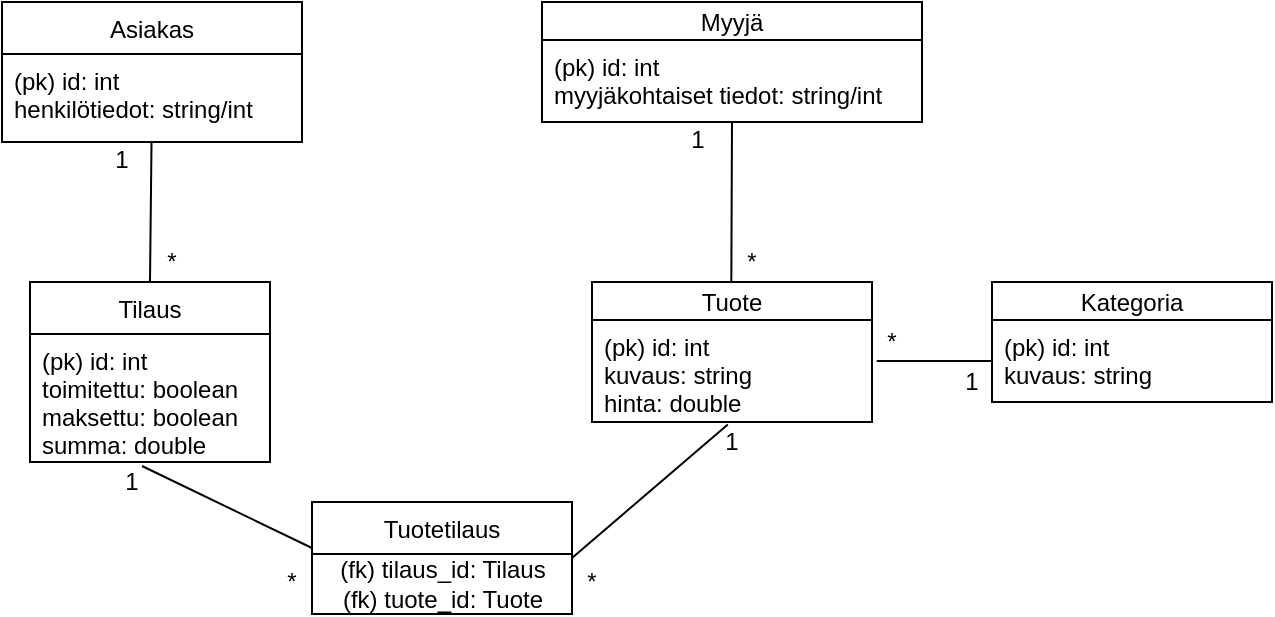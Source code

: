 <mxfile version="12.5.5" type="device"><diagram id="GuDCfkKAsSSbWps7Ohpe" name="Page-1"><mxGraphModel dx="981" dy="526" grid="1" gridSize="10" guides="1" tooltips="1" connect="1" arrows="1" fold="1" page="1" pageScale="1" pageWidth="827" pageHeight="1169" math="0" shadow="0"><root><mxCell id="0"/><mxCell id="1" parent="0"/><mxCell id="Y79-v3gFvCSqDxaRGd06-1" value="Asiakas" style="swimlane;fontStyle=0;childLayout=stackLayout;horizontal=1;startSize=26;fillColor=none;horizontalStack=0;resizeParent=1;resizeParentMax=0;resizeLast=0;collapsible=1;marginBottom=0;" vertex="1" parent="1"><mxGeometry x="65" y="140" width="150" height="70" as="geometry"/></mxCell><mxCell id="Y79-v3gFvCSqDxaRGd06-2" value="(pk) id: int&#xA;henkilötiedot: string/int" style="text;strokeColor=none;fillColor=none;align=left;verticalAlign=top;spacingLeft=4;spacingRight=4;overflow=hidden;rotatable=0;points=[[0,0.5],[1,0.5]];portConstraint=eastwest;" vertex="1" parent="Y79-v3gFvCSqDxaRGd06-1"><mxGeometry y="26" width="150" height="44" as="geometry"/></mxCell><mxCell id="Y79-v3gFvCSqDxaRGd06-5" value="Myyjä" style="swimlane;fontStyle=0;childLayout=stackLayout;horizontal=1;startSize=19;fillColor=none;horizontalStack=0;resizeParent=1;resizeParentMax=0;resizeLast=0;collapsible=1;marginBottom=0;" vertex="1" parent="1"><mxGeometry x="335" y="140" width="190" height="60" as="geometry"/></mxCell><mxCell id="Y79-v3gFvCSqDxaRGd06-6" value="(pk) id: int&#xA;myyjäkohtaiset tiedot: string/int&#xA;" style="text;strokeColor=none;fillColor=none;align=left;verticalAlign=top;spacingLeft=4;spacingRight=4;overflow=hidden;rotatable=0;points=[[0,0.5],[1,0.5]];portConstraint=eastwest;" vertex="1" parent="Y79-v3gFvCSqDxaRGd06-5"><mxGeometry y="19" width="190" height="41" as="geometry"/></mxCell><mxCell id="Y79-v3gFvCSqDxaRGd06-7" value="Tuote" style="swimlane;fontStyle=0;childLayout=stackLayout;horizontal=1;startSize=19;fillColor=none;horizontalStack=0;resizeParent=1;resizeParentMax=0;resizeLast=0;collapsible=1;marginBottom=0;" vertex="1" parent="1"><mxGeometry x="360" y="280" width="140" height="70" as="geometry"/></mxCell><mxCell id="Y79-v3gFvCSqDxaRGd06-8" value="(pk) id: int&#xA;kuvaus: string&#xA;hinta: double&#xA;&#xA;" style="text;strokeColor=none;fillColor=none;align=left;verticalAlign=top;spacingLeft=4;spacingRight=4;overflow=hidden;rotatable=0;points=[[0,0.5],[1,0.5]];portConstraint=eastwest;" vertex="1" parent="Y79-v3gFvCSqDxaRGd06-7"><mxGeometry y="19" width="140" height="51" as="geometry"/></mxCell><mxCell id="Y79-v3gFvCSqDxaRGd06-10" value="Tilaus" style="swimlane;fontStyle=0;childLayout=stackLayout;horizontal=1;startSize=26;fillColor=none;horizontalStack=0;resizeParent=1;resizeParentMax=0;resizeLast=0;collapsible=1;marginBottom=0;" vertex="1" parent="1"><mxGeometry x="79" y="280" width="120" height="90" as="geometry"/></mxCell><mxCell id="Y79-v3gFvCSqDxaRGd06-11" value="(pk) id: int&#xA;toimitettu: boolean &#xA;maksettu: boolean&#xA;summa: double&#xA;" style="text;strokeColor=none;fillColor=none;align=left;verticalAlign=top;spacingLeft=4;spacingRight=4;overflow=hidden;rotatable=0;points=[[0,0.5],[1,0.5]];portConstraint=eastwest;" vertex="1" parent="Y79-v3gFvCSqDxaRGd06-10"><mxGeometry y="26" width="120" height="64" as="geometry"/></mxCell><mxCell id="Y79-v3gFvCSqDxaRGd06-12" value="Tuotetilaus" style="swimlane;fontStyle=0;childLayout=stackLayout;horizontal=1;startSize=26;fillColor=none;horizontalStack=0;resizeParent=1;resizeParentMax=0;resizeLast=0;collapsible=1;marginBottom=0;" vertex="1" parent="1"><mxGeometry x="220" y="390" width="130" height="56" as="geometry"/></mxCell><mxCell id="Y79-v3gFvCSqDxaRGd06-43" value="&lt;div&gt;(fk) tilaus_id: Tilaus&lt;/div&gt;&lt;div&gt;(fk) tuote_id: Tuote&lt;br&gt;&lt;/div&gt;" style="text;html=1;align=center;verticalAlign=middle;resizable=0;points=[];autosize=1;" vertex="1" parent="Y79-v3gFvCSqDxaRGd06-12"><mxGeometry y="26" width="130" height="30" as="geometry"/></mxCell><mxCell id="Y79-v3gFvCSqDxaRGd06-15" value="" style="endArrow=none;html=1;" edge="1" parent="1"><mxGeometry width="50" height="50" relative="1" as="geometry"><mxPoint x="220" y="413" as="sourcePoint"/><mxPoint x="135" y="372" as="targetPoint"/></mxGeometry></mxCell><mxCell id="Y79-v3gFvCSqDxaRGd06-16" value="" style="endArrow=none;html=1;exitX=1;exitY=0.5;exitDx=0;exitDy=0;entryX=0.485;entryY=1.024;entryDx=0;entryDy=0;entryPerimeter=0;" edge="1" parent="1" source="Y79-v3gFvCSqDxaRGd06-12" target="Y79-v3gFvCSqDxaRGd06-8"><mxGeometry width="50" height="50" relative="1" as="geometry"><mxPoint x="227" y="423.01" as="sourcePoint"/><mxPoint x="430" y="339" as="targetPoint"/></mxGeometry></mxCell><mxCell id="Y79-v3gFvCSqDxaRGd06-17" value="" style="endArrow=none;html=1;exitX=0.5;exitY=0;exitDx=0;exitDy=0;" edge="1" parent="1" source="Y79-v3gFvCSqDxaRGd06-10" target="Y79-v3gFvCSqDxaRGd06-2"><mxGeometry width="50" height="50" relative="1" as="geometry"><mxPoint x="230" y="423" as="sourcePoint"/><mxPoint x="130" y="210" as="targetPoint"/></mxGeometry></mxCell><mxCell id="Y79-v3gFvCSqDxaRGd06-18" value="*" style="text;html=1;strokeColor=none;fillColor=none;align=center;verticalAlign=middle;whiteSpace=wrap;rounded=0;" vertex="1" parent="1"><mxGeometry x="130" y="260" width="40" height="20" as="geometry"/></mxCell><mxCell id="Y79-v3gFvCSqDxaRGd06-20" value="1" style="text;html=1;strokeColor=none;fillColor=none;align=center;verticalAlign=middle;whiteSpace=wrap;rounded=0;" vertex="1" parent="1"><mxGeometry x="110" y="210" width="30" height="18" as="geometry"/></mxCell><mxCell id="Y79-v3gFvCSqDxaRGd06-28" value="*" style="text;html=1;strokeColor=none;fillColor=none;align=center;verticalAlign=middle;whiteSpace=wrap;rounded=0;" vertex="1" parent="1"><mxGeometry x="350" y="420" width="20" height="20" as="geometry"/></mxCell><mxCell id="Y79-v3gFvCSqDxaRGd06-29" value="1" style="text;html=1;strokeColor=none;fillColor=none;align=center;verticalAlign=middle;whiteSpace=wrap;rounded=0;" vertex="1" parent="1"><mxGeometry x="420" y="350" width="20" height="20" as="geometry"/></mxCell><mxCell id="Y79-v3gFvCSqDxaRGd06-31" value="1" style="text;html=1;strokeColor=none;fillColor=none;align=center;verticalAlign=middle;whiteSpace=wrap;rounded=0;" vertex="1" parent="1"><mxGeometry x="120" y="370" width="20" height="20" as="geometry"/></mxCell><mxCell id="Y79-v3gFvCSqDxaRGd06-33" value="*" style="text;html=1;strokeColor=none;fillColor=none;align=center;verticalAlign=middle;whiteSpace=wrap;rounded=0;" vertex="1" parent="1"><mxGeometry x="200" y="420" width="20" height="20" as="geometry"/></mxCell><mxCell id="Y79-v3gFvCSqDxaRGd06-35" value="" style="endArrow=none;html=1;exitX=0.5;exitY=0;exitDx=0;exitDy=0;entryX=0.5;entryY=1;entryDx=0;entryDy=0;" edge="1" parent="1" target="Y79-v3gFvCSqDxaRGd06-5"><mxGeometry width="50" height="50" relative="1" as="geometry"><mxPoint x="429.66" y="280" as="sourcePoint"/><mxPoint x="429.66" y="220" as="targetPoint"/></mxGeometry></mxCell><mxCell id="Y79-v3gFvCSqDxaRGd06-36" value="1" style="text;html=1;strokeColor=none;fillColor=none;align=center;verticalAlign=middle;whiteSpace=wrap;rounded=0;" vertex="1" parent="1"><mxGeometry x="398.31" y="200" width="30" height="18" as="geometry"/></mxCell><mxCell id="Y79-v3gFvCSqDxaRGd06-39" value="*" style="text;html=1;strokeColor=none;fillColor=none;align=center;verticalAlign=middle;whiteSpace=wrap;rounded=0;" vertex="1" parent="1"><mxGeometry x="420" y="260" width="40" height="20" as="geometry"/></mxCell><mxCell id="Y79-v3gFvCSqDxaRGd06-44" value="Kategoria" style="swimlane;fontStyle=0;childLayout=stackLayout;horizontal=1;startSize=19;fillColor=none;horizontalStack=0;resizeParent=1;resizeParentMax=0;resizeLast=0;collapsible=1;marginBottom=0;" vertex="1" parent="1"><mxGeometry x="560" y="280" width="140" height="60" as="geometry"/></mxCell><mxCell id="Y79-v3gFvCSqDxaRGd06-45" value="(pk) id: int&#xA;kuvaus: string&#xA;&#xA;" style="text;strokeColor=none;fillColor=none;align=left;verticalAlign=top;spacingLeft=4;spacingRight=4;overflow=hidden;rotatable=0;points=[[0,0.5],[1,0.5]];portConstraint=eastwest;" vertex="1" parent="Y79-v3gFvCSqDxaRGd06-44"><mxGeometry y="19" width="140" height="41" as="geometry"/></mxCell><mxCell id="Y79-v3gFvCSqDxaRGd06-46" value="" style="endArrow=none;html=1;exitX=0;exitY=0.5;exitDx=0;exitDy=0;entryX=1.017;entryY=0.402;entryDx=0;entryDy=0;entryPerimeter=0;" edge="1" parent="1" source="Y79-v3gFvCSqDxaRGd06-45" target="Y79-v3gFvCSqDxaRGd06-8"><mxGeometry width="50" height="50" relative="1" as="geometry"><mxPoint x="360" y="428" as="sourcePoint"/><mxPoint x="437.9" y="361.224" as="targetPoint"/></mxGeometry></mxCell><mxCell id="Y79-v3gFvCSqDxaRGd06-47" value="1" style="text;html=1;strokeColor=none;fillColor=none;align=center;verticalAlign=middle;whiteSpace=wrap;rounded=0;" vertex="1" parent="1"><mxGeometry x="540" y="320" width="20" height="20" as="geometry"/></mxCell><mxCell id="Y79-v3gFvCSqDxaRGd06-49" value="*" style="text;html=1;strokeColor=none;fillColor=none;align=center;verticalAlign=middle;whiteSpace=wrap;rounded=0;" vertex="1" parent="1"><mxGeometry x="490" y="300" width="40" height="20" as="geometry"/></mxCell></root></mxGraphModel></diagram></mxfile>